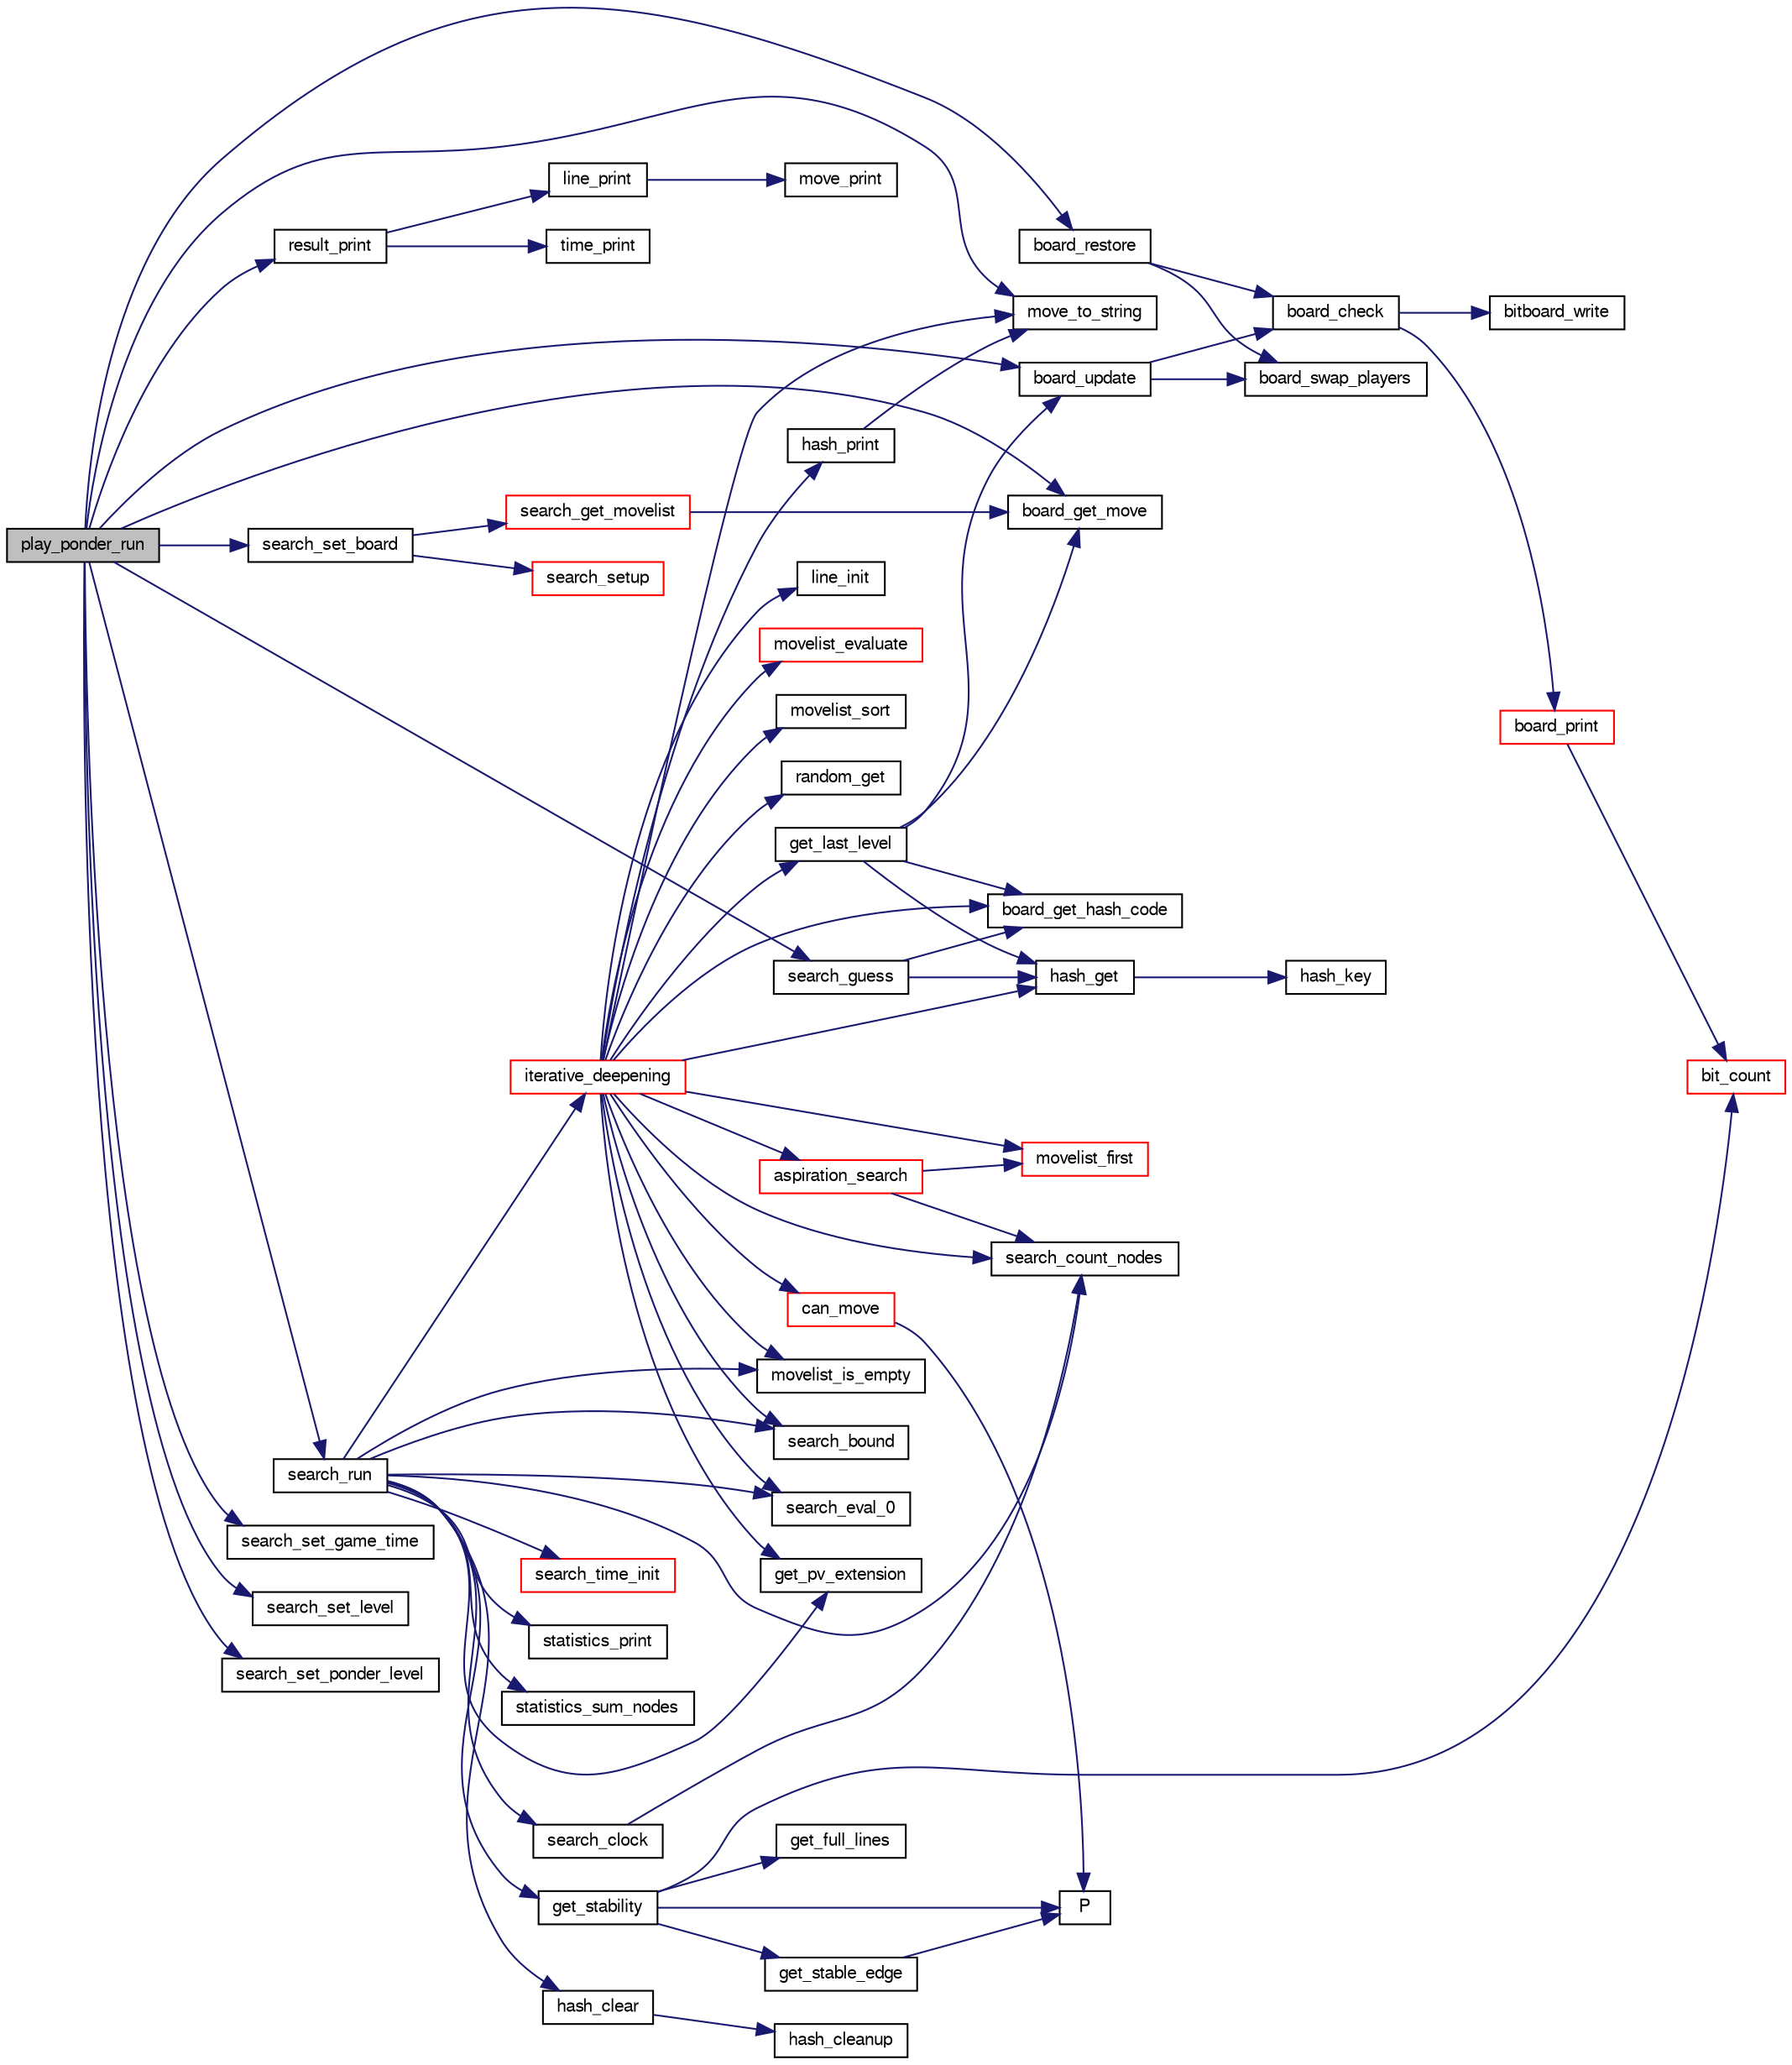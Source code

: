 digraph "play_ponder_run"
{
 // LATEX_PDF_SIZE
  bgcolor="transparent";
  edge [fontname="FreeSans",fontsize="10",labelfontname="FreeSans",labelfontsize="10"];
  node [fontname="FreeSans",fontsize="10",shape=record];
  rankdir="LR";
  Node1 [label="play_ponder_run",height=0.2,width=0.4,color="black", fillcolor="grey75", style="filled", fontcolor="black",tooltip="do ponderation."];
  Node1 -> Node2 [color="midnightblue",fontsize="10",style="solid",fontname="FreeSans"];
  Node2 [label="board_get_move",height=0.2,width=0.4,color="black",URL="$board_8c.html#a3b5748c109770fe228ea15b562c0f113",tooltip="Compute a move."];
  Node1 -> Node3 [color="midnightblue",fontsize="10",style="solid",fontname="FreeSans"];
  Node3 [label="board_restore",height=0.2,width=0.4,color="black",URL="$board_8c.html#a101af447b84baa302b94c56822618f22",tooltip="Restore a board."];
  Node3 -> Node4 [color="midnightblue",fontsize="10",style="solid",fontname="FreeSans"];
  Node4 [label="board_check",height=0.2,width=0.4,color="black",URL="$board_8c.html#a849436f17b60e89ed91f8e5013ed9d04",tooltip="Check board consistency."];
  Node4 -> Node5 [color="midnightblue",fontsize="10",style="solid",fontname="FreeSans"];
  Node5 [label="bitboard_write",height=0.2,width=0.4,color="black",URL="$bit_8c.html#a519b18f67de9b8edbd98f687a13b45f5",tooltip="Print an unsigned long long as a board."];
  Node4 -> Node6 [color="midnightblue",fontsize="10",style="solid",fontname="FreeSans"];
  Node6 [label="board_print",height=0.2,width=0.4,color="red",URL="$board_8c.html#a27ccb92684d9e7194eeb3bc34311ad55",tooltip="Print out the board."];
  Node6 -> Node7 [color="midnightblue",fontsize="10",style="solid",fontname="FreeSans"];
  Node7 [label="bit_count",height=0.2,width=0.4,color="red",URL="$bit_8c.html#a830fec0a90989da1f1900ff609b92167",tooltip="Count the number of bits set to one in an unsigned long long."];
  Node3 -> Node13 [color="midnightblue",fontsize="10",style="solid",fontname="FreeSans"];
  Node13 [label="board_swap_players",height=0.2,width=0.4,color="black",URL="$board_8c.html#a4d389fb0245969a39744349230ce7703",tooltip="Swap players."];
  Node1 -> Node14 [color="midnightblue",fontsize="10",style="solid",fontname="FreeSans"];
  Node14 [label="board_update",height=0.2,width=0.4,color="black",URL="$board_8c.html#a2d24dea46d67d71b1d9fe9f515d8d675",tooltip="Update a board."];
  Node14 -> Node4 [color="midnightblue",fontsize="10",style="solid",fontname="FreeSans"];
  Node14 -> Node13 [color="midnightblue",fontsize="10",style="solid",fontname="FreeSans"];
  Node1 -> Node15 [color="midnightblue",fontsize="10",style="solid",fontname="FreeSans"];
  Node15 [label="move_to_string",height=0.2,width=0.4,color="black",URL="$move_8c.html#a5d61a3318dc80a3171250974a921055d",tooltip="Print out a move."];
  Node1 -> Node16 [color="midnightblue",fontsize="10",style="solid",fontname="FreeSans"];
  Node16 [label="result_print",height=0.2,width=0.4,color="black",URL="$search_8c.html#a67ebbff0df886828d1dd767a949c7a15",tooltip="Print the current search result."];
  Node16 -> Node17 [color="midnightblue",fontsize="10",style="solid",fontname="FreeSans"];
  Node17 [label="line_print",height=0.2,width=0.4,color="black",URL="$move_8c.html#a0ae53ce219676b29cf33f8e7586f75a9",tooltip="Print a move sequence."];
  Node17 -> Node18 [color="midnightblue",fontsize="10",style="solid",fontname="FreeSans"];
  Node18 [label="move_print",height=0.2,width=0.4,color="black",URL="$move_8c.html#a2ec4fa6e50ff377157eddba43ff1d010",tooltip="Print out a move."];
  Node16 -> Node19 [color="midnightblue",fontsize="10",style="solid",fontname="FreeSans"];
  Node19 [label="time_print",height=0.2,width=0.4,color="black",URL="$util_8c.html#a0379cb7b898e08489b0dcda99430ef96",tooltip="Print time as \"D:HH:MM:SS.CC\"."];
  Node1 -> Node20 [color="midnightblue",fontsize="10",style="solid",fontname="FreeSans"];
  Node20 [label="search_guess",height=0.2,width=0.4,color="black",URL="$search_8c.html#a9fa359ba4258797eb3d62436c72a5821",tooltip="Guess the bestmove of a given board."];
  Node20 -> Node21 [color="midnightblue",fontsize="10",style="solid",fontname="FreeSans"];
  Node21 [label="board_get_hash_code",height=0.2,width=0.4,color="black",URL="$board_8c.html#a0e6cff6e714bcb714e2b9b2d7b9fbec6",tooltip="Compute a hash code."];
  Node20 -> Node22 [color="midnightblue",fontsize="10",style="solid",fontname="FreeSans"];
  Node22 [label="hash_get",height=0.2,width=0.4,color="black",URL="$hash-lock-free_8c.html#a6f54ce833279fec9ac110dcce45565ad",tooltip="Find an hash table entry according to the evaluated board hash codes."];
  Node22 -> Node23 [color="midnightblue",fontsize="10",style="solid",fontname="FreeSans"];
  Node23 [label="hash_key",height=0.2,width=0.4,color="black",URL="$hash-lock-free_8c.html#aeafd0b4e6665b357afcff5dd30723c15",tooltip="Transform hash data into a 64 bits key."];
  Node1 -> Node24 [color="midnightblue",fontsize="10",style="solid",fontname="FreeSans"];
  Node24 [label="search_run",height=0.2,width=0.4,color="black",URL="$root_8c.html#ae8b727693fc7a90e504bd8abec158c84",tooltip="Search the bestmove of a given board."];
  Node24 -> Node25 [color="midnightblue",fontsize="10",style="solid",fontname="FreeSans"];
  Node25 [label="get_pv_extension",height=0.2,width=0.4,color="black",URL="$search_8c.html#a7859966133ce35e30a9ffd76093ca1c7",tooltip="Compute the pv_extension."];
  Node24 -> Node26 [color="midnightblue",fontsize="10",style="solid",fontname="FreeSans"];
  Node26 [label="get_stability",height=0.2,width=0.4,color="black",URL="$board_8c.html#a60e2b7416c26d30fd43e091c954d43b8",tooltip="Estimate the stability."];
  Node26 -> Node7 [color="midnightblue",fontsize="10",style="solid",fontname="FreeSans"];
  Node26 -> Node27 [color="midnightblue",fontsize="10",style="solid",fontname="FreeSans"];
  Node27 [label="get_full_lines",height=0.2,width=0.4,color="black",URL="$board_8c.html#a95361f5ad60bdcee3139f74bf3f111b7",tooltip="Get full lines."];
  Node26 -> Node28 [color="midnightblue",fontsize="10",style="solid",fontname="FreeSans"];
  Node28 [label="get_stable_edge",height=0.2,width=0.4,color="black",URL="$board_8c.html#a2d71c0e083142ec8316c0df0b2e83e42",tooltip="Get stable edge."];
  Node28 -> Node12 [color="midnightblue",fontsize="10",style="solid",fontname="FreeSans"];
  Node12 [label="P",height=0.2,width=0.4,color="black",URL="$generate__flip_8c.html#a11481f01e169aee1117c83a352c22222",tooltip=" "];
  Node26 -> Node12 [color="midnightblue",fontsize="10",style="solid",fontname="FreeSans"];
  Node24 -> Node29 [color="midnightblue",fontsize="10",style="solid",fontname="FreeSans"];
  Node29 [label="hash_clear",height=0.2,width=0.4,color="black",URL="$hash-lock-free_8c.html#a8e816e06f47bd2f37528bef5ae64cf8d",tooltip="Clear the hashtable."];
  Node29 -> Node30 [color="midnightblue",fontsize="10",style="solid",fontname="FreeSans"];
  Node30 [label="hash_cleanup",height=0.2,width=0.4,color="black",URL="$hash-lock-free_8c.html#aab69792f6f434c8466eca07c469850f1",tooltip="Clear the hashtable."];
  Node24 -> Node31 [color="midnightblue",fontsize="10",style="solid",fontname="FreeSans"];
  Node31 [label="iterative_deepening",height=0.2,width=0.4,color="red",URL="$root_8c.html#a0e77250a21e5f5d70917a5356c22f5f3",tooltip="Iterative deepening."];
  Node31 -> Node32 [color="midnightblue",fontsize="10",style="solid",fontname="FreeSans"];
  Node32 [label="aspiration_search",height=0.2,width=0.4,color="red",URL="$root_8c.html#ad7e7acc5e26be0248b45eff34678ee3b",tooltip="Aspiration window."];
  Node32 -> Node37 [color="midnightblue",fontsize="10",style="solid",fontname="FreeSans"];
  Node37 [label="movelist_first",height=0.2,width=0.4,color="red",URL="$move_8c.html#a344c538364b7077c15a57c8ec0c4a947",tooltip="Return the first move of the list."];
  Node32 -> Node116 [color="midnightblue",fontsize="10",style="solid",fontname="FreeSans"];
  Node116 [label="search_count_nodes",height=0.2,width=0.4,color="black",URL="$search_8c.html#a66fbe49d1b42845bef2a07d0219a525c",tooltip="Return the number of nodes searched."];
  Node31 -> Node21 [color="midnightblue",fontsize="10",style="solid",fontname="FreeSans"];
  Node31 -> Node36 [color="midnightblue",fontsize="10",style="solid",fontname="FreeSans"];
  Node36 [label="can_move",height=0.2,width=0.4,color="red",URL="$board_8c.html#ae1a532d6eaa0e55357d0f4b9cd659b88",tooltip="Check if a player can move."];
  Node36 -> Node12 [color="midnightblue",fontsize="10",style="solid",fontname="FreeSans"];
  Node31 -> Node153 [color="midnightblue",fontsize="10",style="solid",fontname="FreeSans"];
  Node153 [label="get_last_level",height=0.2,width=0.4,color="black",URL="$root_8c.html#a80faf8cf7370a25a3c903ba70ed1f99b",tooltip="Retrieve the last level of the search."];
  Node153 -> Node21 [color="midnightblue",fontsize="10",style="solid",fontname="FreeSans"];
  Node153 -> Node2 [color="midnightblue",fontsize="10",style="solid",fontname="FreeSans"];
  Node153 -> Node14 [color="midnightblue",fontsize="10",style="solid",fontname="FreeSans"];
  Node153 -> Node22 [color="midnightblue",fontsize="10",style="solid",fontname="FreeSans"];
  Node31 -> Node25 [color="midnightblue",fontsize="10",style="solid",fontname="FreeSans"];
  Node31 -> Node22 [color="midnightblue",fontsize="10",style="solid",fontname="FreeSans"];
  Node31 -> Node154 [color="midnightblue",fontsize="10",style="solid",fontname="FreeSans"];
  Node154 [label="hash_print",height=0.2,width=0.4,color="black",URL="$hash-lock-free_8c.html#ae6d68d5b1285c0f7e6ca01891be833b4",tooltip="print HashData content."];
  Node154 -> Node15 [color="midnightblue",fontsize="10",style="solid",fontname="FreeSans"];
  Node31 -> Node114 [color="midnightblue",fontsize="10",style="solid",fontname="FreeSans"];
  Node114 [label="line_init",height=0.2,width=0.4,color="black",URL="$move_8c.html#a833b8b36407a601e79b24179cbebbef8",tooltip="Initialize a sequence of moves."];
  Node31 -> Node15 [color="midnightblue",fontsize="10",style="solid",fontname="FreeSans"];
  Node31 -> Node77 [color="midnightblue",fontsize="10",style="solid",fontname="FreeSans"];
  Node77 [label="movelist_evaluate",height=0.2,width=0.4,color="red",URL="$move_8c.html#a9b4b1c7be1b237198713f0355f60fe28",tooltip="Evaluate a list of move in order to sort it."];
  Node31 -> Node37 [color="midnightblue",fontsize="10",style="solid",fontname="FreeSans"];
  Node31 -> Node52 [color="midnightblue",fontsize="10",style="solid",fontname="FreeSans"];
  Node52 [label="movelist_is_empty",height=0.2,width=0.4,color="black",URL="$move_8c.html#a13dc373d7c20c99db5dfbc1b70e20d15",tooltip="Check if the list is empty."];
  Node31 -> Node53 [color="midnightblue",fontsize="10",style="solid",fontname="FreeSans"];
  Node53 [label="movelist_sort",height=0.2,width=0.4,color="black",URL="$move_8c.html#a38bfc9e186591a76e2b3c673075effd3",tooltip="Sort all moves."];
  Node31 -> Node155 [color="midnightblue",fontsize="10",style="solid",fontname="FreeSans"];
  Node155 [label="random_get",height=0.2,width=0.4,color="black",URL="$util_8c.html#a9787f9579ffe8e42bf7e4e8e179723ab",tooltip="Pseudo-random number generator."];
  Node31 -> Node148 [color="midnightblue",fontsize="10",style="solid",fontname="FreeSans"];
  Node148 [label="search_bound",height=0.2,width=0.4,color="black",URL="$root_8c.html#abd96ac683822561d0ca3e2981a6585da",tooltip="bound root scores according to stable squares"];
  Node31 -> Node116 [color="midnightblue",fontsize="10",style="solid",fontname="FreeSans"];
  Node31 -> Node87 [color="midnightblue",fontsize="10",style="solid",fontname="FreeSans"];
  Node87 [label="search_eval_0",height=0.2,width=0.4,color="black",URL="$midgame_8c.html#a35172421197c3d988a7ea86009a777c9",tooltip="evaluate a midgame position with the evaluation function."];
  Node24 -> Node52 [color="midnightblue",fontsize="10",style="solid",fontname="FreeSans"];
  Node24 -> Node148 [color="midnightblue",fontsize="10",style="solid",fontname="FreeSans"];
  Node24 -> Node118 [color="midnightblue",fontsize="10",style="solid",fontname="FreeSans"];
  Node118 [label="search_clock",height=0.2,width=0.4,color="black",URL="$search_8c.html#a5710e38d5c67dd03d99307b442d00a63",tooltip="Return the time spent by the search."];
  Node118 -> Node116 [color="midnightblue",fontsize="10",style="solid",fontname="FreeSans"];
  Node24 -> Node116 [color="midnightblue",fontsize="10",style="solid",fontname="FreeSans"];
  Node24 -> Node87 [color="midnightblue",fontsize="10",style="solid",fontname="FreeSans"];
  Node24 -> Node159 [color="midnightblue",fontsize="10",style="solid",fontname="FreeSans"];
  Node159 [label="search_time_init",height=0.2,width=0.4,color="red",URL="$search_8c.html#a0338bb851c866a94b8451004068fa394",tooltip="Initialize the alloted time."];
  Node24 -> Node160 [color="midnightblue",fontsize="10",style="solid",fontname="FreeSans"];
  Node160 [label="statistics_print",height=0.2,width=0.4,color="black",URL="$stats_8c.html#af15b5cd7664fb5e595189ba085486f45",tooltip="Print statistics."];
  Node24 -> Node161 [color="midnightblue",fontsize="10",style="solid",fontname="FreeSans"];
  Node161 [label="statistics_sum_nodes",height=0.2,width=0.4,color="black",URL="$stats_8c.html#a47fa8a262b1bbac35e09be17c9edda25",tooltip="Cumulate node counts from the last search."];
  Node1 -> Node162 [color="midnightblue",fontsize="10",style="solid",fontname="FreeSans"];
  Node162 [label="search_set_board",height=0.2,width=0.4,color="black",URL="$search_8c.html#a99ecde00b1e5da1b9366b69ec1971568",tooltip="Set the board to analyze."];
  Node162 -> Node110 [color="midnightblue",fontsize="10",style="solid",fontname="FreeSans"];
  Node110 [label="search_get_movelist",height=0.2,width=0.4,color="red",URL="$search_8c.html#a507955218cafd96b85d29981f3ea6f8d",tooltip="Get a list of legal moves."];
  Node110 -> Node2 [color="midnightblue",fontsize="10",style="solid",fontname="FreeSans"];
  Node162 -> Node66 [color="midnightblue",fontsize="10",style="solid",fontname="FreeSans"];
  Node66 [label="search_setup",height=0.2,width=0.4,color="red",URL="$search_8c.html#ad93ea95428d09b19c1491ee9378ad2b3",tooltip="Set up various structure once the board has been set."];
  Node1 -> Node163 [color="midnightblue",fontsize="10",style="solid",fontname="FreeSans"];
  Node163 [label="search_set_game_time",height=0.2,width=0.4,color="black",URL="$search_8c.html#aff1b83c3891eb0c777f3dfc74ce5fb25",tooltip="set time to search."];
  Node1 -> Node164 [color="midnightblue",fontsize="10",style="solid",fontname="FreeSans"];
  Node164 [label="search_set_level",height=0.2,width=0.4,color="black",URL="$search_8c.html#a06bb5a695032b0cc1d8e8ca51e231ad7",tooltip="Set the search level."];
  Node1 -> Node165 [color="midnightblue",fontsize="10",style="solid",fontname="FreeSans"];
  Node165 [label="search_set_ponder_level",height=0.2,width=0.4,color="black",URL="$search_8c.html#ae5c6030d7b48a9afed29213289cc528c",tooltip="Set the search level while pondering."];
}
